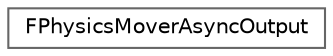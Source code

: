 digraph "Graphical Class Hierarchy"
{
 // INTERACTIVE_SVG=YES
 // LATEX_PDF_SIZE
  bgcolor="transparent";
  edge [fontname=Helvetica,fontsize=10,labelfontname=Helvetica,labelfontsize=10];
  node [fontname=Helvetica,fontsize=10,shape=box,height=0.2,width=0.4];
  rankdir="LR";
  Node0 [id="Node000000",label="FPhysicsMoverAsyncOutput",height=0.2,width=0.4,color="grey40", fillcolor="white", style="filled",URL="$de/d60/structFPhysicsMoverAsyncOutput.html",tooltip=" "];
}
